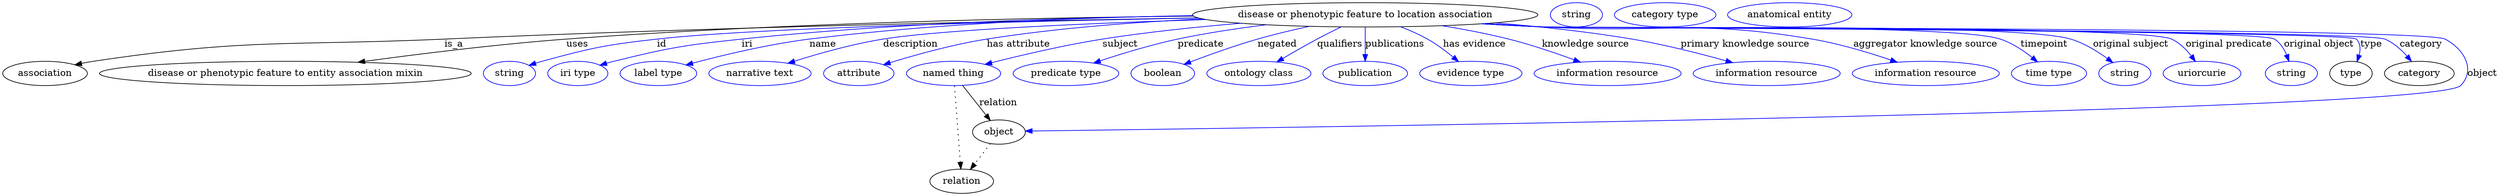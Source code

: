 digraph {
	graph [bb="0,0,3681.4,283"];
	node [label="\N"];
	"disease or phenotypic feature to location association"	[height=0.5,
		label="disease or phenotypic feature to location association",
		pos="2010.4,265",
		width=7.0771];
	association	[height=0.5,
		pos="62.394,178",
		width=1.7332];
	"disease or phenotypic feature to location association" -> association	[label=is_a,
		lp="666.39,221.5",
		pos="e,106.72,190.7 1763.7,260.45 1491.5,255.87 1040.6,246.36 652.39,229 421.94,218.69 362.57,229.96 134.39,196 128.62,195.14 122.62,\
194.05 116.66,192.84"];
	"disease or phenotypic feature to entity association mixin"	[height=0.5,
		pos="417.39,178",
		width=7.6188];
	"disease or phenotypic feature to location association" -> "disease or phenotypic feature to entity association mixin"	[label=uses,
		lp="848.89,221.5",
		pos="e,524.62,194.61 1757,263.07 1518.2,260.63 1150.6,252.84 832.39,229 731.56,221.44 617.55,207.3 534.58,195.98"];
	id	[color=blue,
		height=0.5,
		label=string,
		pos="748.39,178",
		width=1.0652];
	"disease or phenotypic feature to location association" -> id	[color=blue,
		label=id,
		lp="972.39,221.5",
		pos="e,777.11,189.95 1764.2,260.28 1505,255.55 1114.1,245.9 965.39,229 889.35,220.36 870.22,216.16 796.39,196 793.24,195.14 789.99,194.17 \
786.75,193.15",
		style=solid];
	iri	[color=blue,
		height=0.5,
		label="iri type",
		pos="849.39,178",
		width=1.2277];
	"disease or phenotypic feature to location association" -> iri	[color=blue,
		label=iri,
		lp="1098.4,221.5",
		pos="e,881.99,190.23 1756.4,263.58 1571.3,261.03 1314.7,252.84 1090.4,229 1006,220.03 984.75,216.34 902.39,196 898.96,195.15 895.42,194.2 \
891.89,193.19",
		style=solid];
	name	[color=blue,
		height=0.5,
		label="label type",
		pos="968.39,178",
		width=1.5707];
	"disease or phenotypic feature to location association" -> name	[color=blue,
		label=name,
		lp="1210.4,221.5",
		pos="e,1008.9,190.59 1774,258.26 1572.5,252.57 1299,242.71 1190.4,229 1130.6,221.46 1063.3,205.16 1018.6,193.22",
		style=solid];
	description	[color=blue,
		height=0.5,
		label="narrative text",
		pos="1118.4,178",
		width=2.0943];
	"disease or phenotypic feature to location association" -> description	[color=blue,
		label=description,
		lp="1339.9,221.5",
		pos="e,1159.5,193.16 1775.6,258 1604.6,252.57 1387.9,243.23 1299.4,229 1254.7,221.81 1205.2,207.7 1169.3,196.29",
		style=solid];
	"has attribute"	[color=blue,
		height=0.5,
		label=attribute,
		pos="1263.4,178",
		width=1.4443];
	"disease or phenotypic feature to location association" -> "has attribute"	[color=blue,
		label="has attribute",
		lp="1499.4,221.5",
		pos="e,1299.9,191.01 1770.3,258.92 1671.4,254.24 1555.9,245.44 1452.4,229 1402.9,221.13 1347.5,205.68 1309.6,194.03",
		style=solid];
	subject	[color=blue,
		height=0.5,
		label="named thing",
		pos="1403.4,178",
		width=1.9318];
	"disease or phenotypic feature to location association" -> subject	[color=blue,
		label=subject,
		lp="1649.4,221.5",
		pos="e,1449.8,191.45 1827.2,252.47 1762.6,247.07 1689.5,239.46 1623.4,229 1567.1,220.1 1503.7,205.16 1459.5,193.93",
		style=solid];
	predicate	[color=blue,
		height=0.5,
		label="predicate type",
		pos="1569.4,178",
		width=2.1665];
	"disease or phenotypic feature to location association" -> predicate	[color=blue,
		label=predicate,
		lp="1767.4,221.5",
		pos="e,1610,193.49 1864.1,250.23 1821.7,244.97 1775.5,238 1733.4,229 1694.6,220.7 1651.8,207.5 1619.6,196.75",
		style=solid];
	negated	[color=blue,
		height=0.5,
		label=boolean,
		pos="1712.4,178",
		width=1.2999];
	"disease or phenotypic feature to location association" -> negated	[color=blue,
		label=negated,
		lp="1880.4,221.5",
		pos="e,1743.5,191.48 1927.8,247.92 1903,242.55 1876,236.09 1851.4,229 1817.8,219.31 1780.6,205.77 1753.1,195.22",
		style=solid];
	qualifiers	[color=blue,
		height=0.5,
		label="ontology class",
		pos="1853.4,178",
		width=2.1304];
	"disease or phenotypic feature to location association" -> qualifiers	[color=blue,
		label=qualifiers,
		lp="1972.9,221.5",
		pos="e,1879.9,195.02 1974.8,247.03 1963.4,241.45 1950.8,235.11 1939.4,229 1922.5,219.92 1904,209.3 1888.6,200.19",
		style=solid];
	publications	[color=blue,
		height=0.5,
		label=publication,
		pos="2010.4,178",
		width=1.7332];
	"disease or phenotypic feature to location association" -> publications	[color=blue,
		label=publications,
		lp="2054.4,221.5",
		pos="e,2010.4,196.18 2010.4,246.8 2010.4,235.16 2010.4,219.55 2010.4,206.24",
		style=solid];
	"has evidence"	[color=blue,
		height=0.5,
		label="evidence type",
		pos="2166.4,178",
		width=2.0943];
	"disease or phenotypic feature to location association" -> "has evidence"	[color=blue,
		label="has evidence",
		lp="2171.9,221.5",
		pos="e,2148.1,195.69 2062.7,247.2 2076,242.09 2090,235.97 2102.4,229 2115.7,221.48 2129.3,211.34 2140.5,202.15",
		style=solid];
	"knowledge source"	[color=blue,
		height=0.5,
		label="information resource",
		pos="2368.4,178",
		width=3.015];
	"disease or phenotypic feature to location association" -> "knowledge source"	[color=blue,
		label="knowledge source",
		lp="2335.9,221.5",
		pos="e,2328.3,194.73 2123.9,248.83 2156,243.59 2190.7,236.97 2222.4,229 2255,220.77 2290.8,208.57 2318.8,198.28",
		style=solid];
	"primary knowledge source"	[color=blue,
		height=0.5,
		label="information resource",
		pos="2603.4,178",
		width=3.015];
	"disease or phenotypic feature to location association" -> "primary knowledge source"	[color=blue,
		label="primary knowledge source",
		lp="2571.4,221.5",
		pos="e,2553.1,193.96 2201.8,253.09 2266.4,247.79 2338.8,240.08 2404.4,229 2451.7,221.01 2504.2,207.6 2543.5,196.68",
		style=solid];
	"aggregator knowledge source"	[color=blue,
		height=0.5,
		label="information resource",
		pos="2838.4,178",
		width=3.015];
	"disease or phenotypic feature to location association" -> "aggregator knowledge source"	[color=blue,
		label="aggregator knowledge source",
		lp="2837.9,221.5",
		pos="e,2796.3,194.66 2188.2,252.09 2217,250.29 2246.5,248.53 2274.4,247 2450.3,237.34 2496.7,258.35 2670.4,229 2710.1,222.29 2753.6,209.16 \
2786.4,198.04",
		style=solid];
	timepoint	[color=blue,
		height=0.5,
		label="time type",
		pos="3020.4,178",
		width=1.5346];
	"disease or phenotypic feature to location association" -> timepoint	[color=blue,
		label=timepoint,
		lp="3013.4,221.5",
		pos="e,3003.4,195.17 2184.7,251.85 2214.6,250.03 2245.4,248.32 2274.4,247 2349.2,243.59 2877.2,252.34 2948.4,229 2965.6,223.36 2982.4,\
212.17 2995.4,201.8",
		style=solid];
	"original subject"	[color=blue,
		height=0.5,
		label=string,
		pos="3132.4,178",
		width=1.0652];
	"disease or phenotypic feature to location association" -> "original subject"	[color=blue,
		label="original subject",
		lp="3141.4,221.5",
		pos="e,3114.7,193.99 2183.9,251.8 2214.1,249.98 2245.1,248.28 2274.4,247 2360.8,243.22 2969.6,253.8 3052.4,229 3072.1,223.11 3091.7,210.99 \
3106.5,200.17",
		style=solid];
	"original predicate"	[color=blue,
		height=0.5,
		label=uriorcurie,
		pos="3246.4,178",
		width=1.5887];
	"disease or phenotypic feature to location association" -> "original predicate"	[color=blue,
		label="original predicate",
		lp="3285.9,221.5",
		pos="e,3236.5,195.81 2183.2,251.75 2213.6,249.92 2244.9,248.23 2274.4,247 2325.9,244.84 3154.5,250.41 3201.4,229 3213.1,223.67 3223,213.71 \
3230.5,204.07",
		style=solid];
	"original object"	[color=blue,
		height=0.5,
		label=string,
		pos="3378.4,178",
		width=1.0652];
	"disease or phenotypic feature to location association" -> "original object"	[color=blue,
		label="original object",
		lp="3418.9,221.5",
		pos="e,3374.7,196.04 2182.5,251.73 2213.1,249.89 2244.7,248.2 2274.4,247 2304.3,245.79 3328,244.97 3353.4,229 3361.8,223.68 3367.5,214.57 \
3371.3,205.57",
		style=solid];
	type	[height=0.5,
		pos="3466.4,178",
		width=0.86659];
	"disease or phenotypic feature to location association" -> type	[color=blue,
		label=type,
		lp="3496.4,221.5",
		pos="e,3475.4,195.57 2182.5,251.69 2213.1,249.85 2244.7,248.18 2274.4,247 2291,246.34 3462.7,240.87 3474.4,229 3480.5,222.79 3480.7,213.88 \
3478.6,205.31",
		style=solid];
	category	[height=0.5,
		pos="3567.4,178",
		width=1.4263];
	"disease or phenotypic feature to location association" -> category	[color=blue,
		label=category,
		lp="3569.9,221.5",
		pos="e,3555.7,195.88 2182.2,251.7 2212.9,249.85 2244.6,248.18 2274.4,247 2308.9,245.64 3484.5,242.28 3516.4,229 3529.2,223.65 3540.6,\
213.41 3549.3,203.58",
		style=solid];
	object	[height=0.5,
		pos="1470.4,91",
		width=1.0832];
	"disease or phenotypic feature to location association" -> object	[color=blue,
		label=object,
		lp="3659.4,178",
		pos="e,1509.4,92.482 2182.2,251.67 2212.9,249.83 2244.6,248.16 2274.4,247 2311.3,245.56 3572.9,246.67 3605.4,229 3633.7,213.62 3649.8,\
183.12 3627.4,160 3589.5,120.86 1837.8,96.685 1519.7,92.613",
		style=solid];
	subject -> object	[label=relation,
		lp="1469.4,134.5",
		pos="e,1457.6,108.18 1416.6,160.21 1426.5,147.71 1440.1,130.45 1451.1,116.43"];
	relation	[height=0.5,
		pos="1415.4,18",
		width=1.2999];
	subject -> relation	[pos="e,1414.1,36.188 1404.7,159.79 1406.8,132.48 1410.8,78.994 1413.3,46.38",
		style=dotted];
	association_type	[color=blue,
		height=0.5,
		label=string,
		pos="2321.4,265",
		width=1.0652];
	association_category	[color=blue,
		height=0.5,
		label="category type",
		pos="2452.4,265",
		width=2.0762];
	object -> relation	[pos="e,1428.2,35.54 1457.9,73.889 1451,64.939 1442.2,53.617 1434.4,43.584",
		style=dotted];
	"disease or phenotypic feature to location association_object"	[color=blue,
		height=0.5,
		label="anatomical entity",
		pos="2636.4,265",
		width=2.5456];
}

